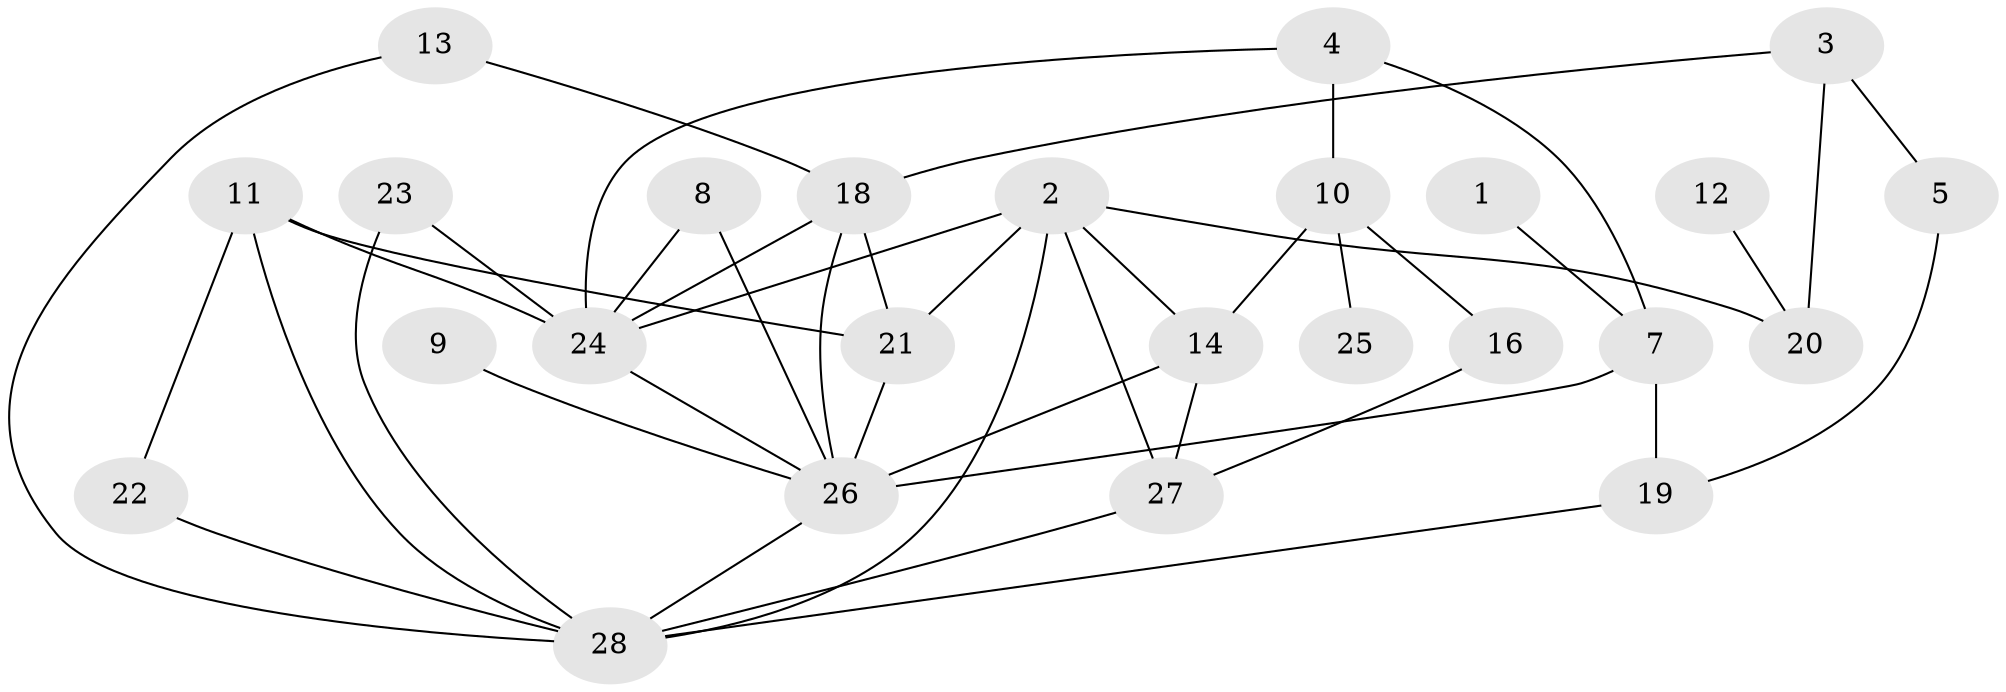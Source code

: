 // original degree distribution, {3: 0.18181818181818182, 2: 0.3090909090909091, 5: 0.12727272727272726, 1: 0.18181818181818182, 4: 0.12727272727272726, 6: 0.01818181818181818, 7: 0.01818181818181818, 0: 0.01818181818181818, 8: 0.01818181818181818}
// Generated by graph-tools (version 1.1) at 2025/49/03/09/25 03:49:13]
// undirected, 25 vertices, 43 edges
graph export_dot {
graph [start="1"]
  node [color=gray90,style=filled];
  1;
  2;
  3;
  4;
  5;
  7;
  8;
  9;
  10;
  11;
  12;
  13;
  14;
  16;
  18;
  19;
  20;
  21;
  22;
  23;
  24;
  25;
  26;
  27;
  28;
  1 -- 7 [weight=1.0];
  2 -- 14 [weight=2.0];
  2 -- 20 [weight=1.0];
  2 -- 21 [weight=1.0];
  2 -- 24 [weight=1.0];
  2 -- 27 [weight=1.0];
  2 -- 28 [weight=2.0];
  3 -- 5 [weight=1.0];
  3 -- 18 [weight=1.0];
  3 -- 20 [weight=1.0];
  4 -- 7 [weight=1.0];
  4 -- 10 [weight=2.0];
  4 -- 24 [weight=1.0];
  5 -- 19 [weight=1.0];
  7 -- 19 [weight=1.0];
  7 -- 26 [weight=2.0];
  8 -- 24 [weight=1.0];
  8 -- 26 [weight=1.0];
  9 -- 26 [weight=1.0];
  10 -- 14 [weight=1.0];
  10 -- 16 [weight=1.0];
  10 -- 25 [weight=1.0];
  11 -- 21 [weight=1.0];
  11 -- 22 [weight=1.0];
  11 -- 24 [weight=1.0];
  11 -- 28 [weight=1.0];
  12 -- 20 [weight=1.0];
  13 -- 18 [weight=1.0];
  13 -- 28 [weight=1.0];
  14 -- 26 [weight=2.0];
  14 -- 27 [weight=1.0];
  16 -- 27 [weight=1.0];
  18 -- 21 [weight=1.0];
  18 -- 24 [weight=1.0];
  18 -- 26 [weight=1.0];
  19 -- 28 [weight=1.0];
  21 -- 26 [weight=1.0];
  22 -- 28 [weight=1.0];
  23 -- 24 [weight=1.0];
  23 -- 28 [weight=2.0];
  24 -- 26 [weight=1.0];
  26 -- 28 [weight=1.0];
  27 -- 28 [weight=1.0];
}
